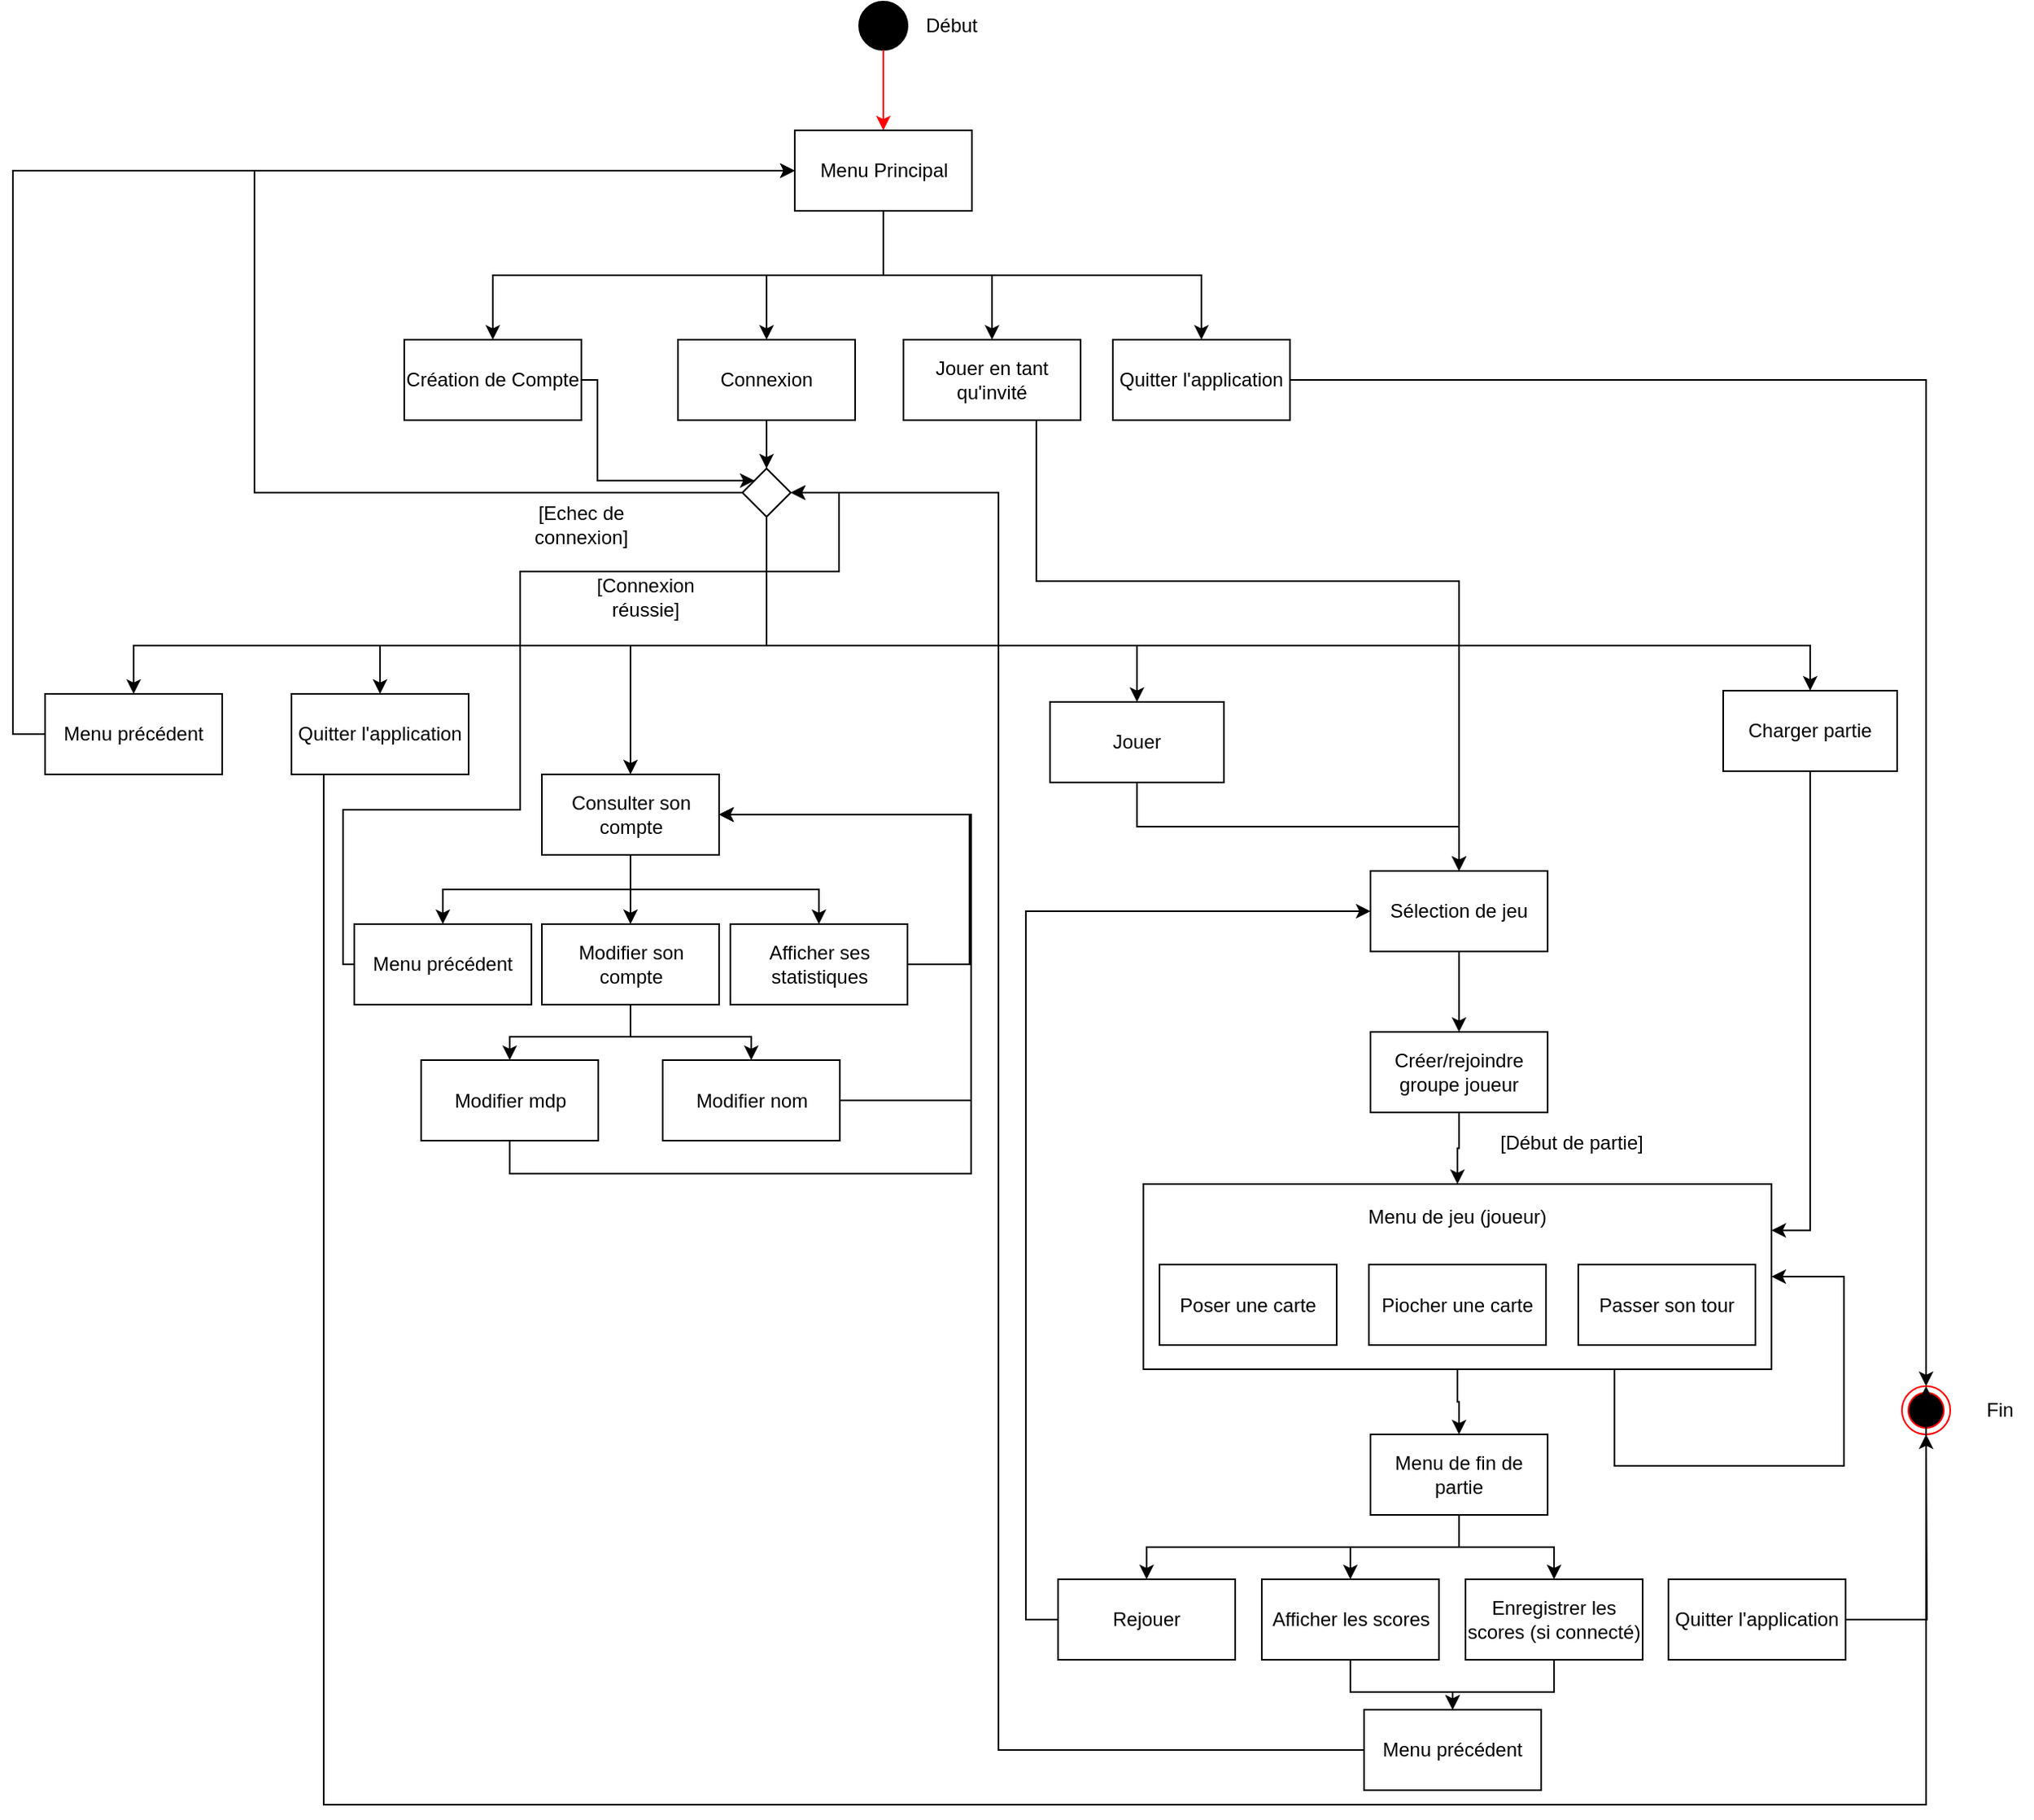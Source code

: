 <mxfile version="13.7.7" type="gitlab">
  <diagram id="SmJTf4wW6SdyIuIH7xTj" name="Page-1">
    <mxGraphModel dx="331" dy="194" grid="0" gridSize="10" guides="1" tooltips="1" connect="1" arrows="0" fold="1" page="1" pageScale="1" pageWidth="1654" pageHeight="1169" background="#ffffff" math="0" shadow="0" extFonts="Permanent Marker^https://fonts.googleapis.com/css?family=Permanent+Marker">
      <root>
        <mxCell id="0" />
        <mxCell id="1" parent="0" />
        <mxCell id="2EBHpzkCXa870_cZxz3k-1" value="" style="ellipse;html=1;shape=endState;fillColor=#000000;strokeColor=#ff0000;" parent="1" vertex="1">
          <mxGeometry x="1377" y="881" width="30" height="30" as="geometry" />
        </mxCell>
        <mxCell id="2EBHpzkCXa870_cZxz3k-2" value="Début" style="text;html=1;strokeColor=none;fillColor=none;align=center;verticalAlign=middle;whiteSpace=wrap;rounded=0;" parent="1" vertex="1">
          <mxGeometry x="767" y="26" width="40" height="20" as="geometry" />
        </mxCell>
        <mxCell id="2EBHpzkCXa870_cZxz3k-3" value="" style="ellipse;whiteSpace=wrap;html=1;aspect=fixed;fillColor=#000000;" parent="1" vertex="1">
          <mxGeometry x="729.5" y="21" width="30" height="30" as="geometry" />
        </mxCell>
        <mxCell id="2EBHpzkCXa870_cZxz3k-6" value="" style="endArrow=classic;html=1;exitX=0.5;exitY=1;exitDx=0;exitDy=0;strokeColor=#FF0000;" parent="1" source="2EBHpzkCXa870_cZxz3k-3" edge="1">
          <mxGeometry width="50" height="50" relative="1" as="geometry">
            <mxPoint x="774.5" y="301" as="sourcePoint" />
            <mxPoint x="744.5" y="101" as="targetPoint" />
          </mxGeometry>
        </mxCell>
        <mxCell id="2EBHpzkCXa870_cZxz3k-64" style="edgeStyle=orthogonalEdgeStyle;rounded=0;orthogonalLoop=1;jettySize=auto;html=1;exitX=0.5;exitY=1;exitDx=0;exitDy=0;entryX=0.5;entryY=0;entryDx=0;entryDy=0;strokeColor=#000000;" parent="1" source="2EBHpzkCXa870_cZxz3k-7" target="2EBHpzkCXa870_cZxz3k-51" edge="1">
          <mxGeometry relative="1" as="geometry" />
        </mxCell>
        <mxCell id="2EBHpzkCXa870_cZxz3k-67" style="edgeStyle=orthogonalEdgeStyle;rounded=0;orthogonalLoop=1;jettySize=auto;html=1;exitX=0.5;exitY=1;exitDx=0;exitDy=0;strokeColor=#000000;" parent="1" source="2EBHpzkCXa870_cZxz3k-7" target="2EBHpzkCXa870_cZxz3k-11" edge="1">
          <mxGeometry relative="1" as="geometry" />
        </mxCell>
        <mxCell id="2EBHpzkCXa870_cZxz3k-68" style="edgeStyle=orthogonalEdgeStyle;rounded=0;orthogonalLoop=1;jettySize=auto;html=1;exitX=0.5;exitY=1;exitDx=0;exitDy=0;entryX=0.5;entryY=0;entryDx=0;entryDy=0;strokeColor=#000000;" parent="1" source="2EBHpzkCXa870_cZxz3k-7" target="2EBHpzkCXa870_cZxz3k-10" edge="1">
          <mxGeometry relative="1" as="geometry" />
        </mxCell>
        <mxCell id="2EBHpzkCXa870_cZxz3k-69" style="edgeStyle=orthogonalEdgeStyle;rounded=0;orthogonalLoop=1;jettySize=auto;html=1;exitX=0.5;exitY=1;exitDx=0;exitDy=0;entryX=0.5;entryY=0;entryDx=0;entryDy=0;strokeColor=#000000;" parent="1" source="2EBHpzkCXa870_cZxz3k-7" target="2EBHpzkCXa870_cZxz3k-9" edge="1">
          <mxGeometry relative="1" as="geometry" />
        </mxCell>
        <mxCell id="2EBHpzkCXa870_cZxz3k-7" value="Menu Principal" style="rounded=0;whiteSpace=wrap;html=1;fillColor=none;" parent="1" vertex="1">
          <mxGeometry x="689.5" y="101" width="110" height="50" as="geometry" />
        </mxCell>
        <mxCell id="2EBHpzkCXa870_cZxz3k-24" style="edgeStyle=orthogonalEdgeStyle;rounded=0;orthogonalLoop=1;jettySize=auto;html=1;exitX=1;exitY=0.5;exitDx=0;exitDy=0;entryX=0;entryY=0;entryDx=0;entryDy=0;strokeColor=#000000;" parent="1" source="2EBHpzkCXa870_cZxz3k-9" target="gvkK1Dget6mztFScCn8p-2" edge="1">
          <mxGeometry relative="1" as="geometry">
            <Array as="points">
              <mxPoint x="567" y="256" />
              <mxPoint x="567" y="319" />
            </Array>
            <mxPoint x="663.161" y="314.661" as="targetPoint" />
          </mxGeometry>
        </mxCell>
        <mxCell id="2EBHpzkCXa870_cZxz3k-9" value="Création de Compte" style="rounded=0;whiteSpace=wrap;html=1;fillColor=none;" parent="1" vertex="1">
          <mxGeometry x="447" y="231" width="110" height="50" as="geometry" />
        </mxCell>
        <mxCell id="2EBHpzkCXa870_cZxz3k-10" value="Connexion" style="rounded=0;whiteSpace=wrap;html=1;fillColor=none;" parent="1" vertex="1">
          <mxGeometry x="617" y="231" width="110" height="50" as="geometry" />
        </mxCell>
        <mxCell id="6ZlTgSRuoDReX3Md3dXN-9" style="edgeStyle=orthogonalEdgeStyle;rounded=0;orthogonalLoop=1;jettySize=auto;html=1;exitX=0.75;exitY=1;exitDx=0;exitDy=0;entryX=0.5;entryY=0;entryDx=0;entryDy=0;" edge="1" parent="1" source="2EBHpzkCXa870_cZxz3k-11" target="2EBHpzkCXa870_cZxz3k-12">
          <mxGeometry relative="1" as="geometry">
            <Array as="points">
              <mxPoint x="840" y="381" />
              <mxPoint x="1102" y="381" />
            </Array>
          </mxGeometry>
        </mxCell>
        <mxCell id="2EBHpzkCXa870_cZxz3k-11" value="Jouer en tant qu&#39;invité" style="rounded=0;whiteSpace=wrap;html=1;fillColor=none;" parent="1" vertex="1">
          <mxGeometry x="757" y="231" width="110" height="50" as="geometry" />
        </mxCell>
        <mxCell id="2EBHpzkCXa870_cZxz3k-29" style="edgeStyle=orthogonalEdgeStyle;rounded=0;orthogonalLoop=1;jettySize=auto;html=1;exitX=0.5;exitY=1;exitDx=0;exitDy=0;entryX=0.5;entryY=0;entryDx=0;entryDy=0;strokeColor=#000000;" parent="1" source="2EBHpzkCXa870_cZxz3k-12" edge="1">
          <mxGeometry relative="1" as="geometry">
            <mxPoint x="1102" y="661" as="targetPoint" />
          </mxGeometry>
        </mxCell>
        <mxCell id="2EBHpzkCXa870_cZxz3k-12" value="Sélection de jeu" style="rounded=0;whiteSpace=wrap;html=1;fillColor=none;" parent="1" vertex="1">
          <mxGeometry x="1047" y="561" width="110" height="50" as="geometry" />
        </mxCell>
        <mxCell id="2EBHpzkCXa870_cZxz3k-15" value="" style="endArrow=classic;html=1;exitX=0.5;exitY=1;exitDx=0;exitDy=0;entryX=0.5;entryY=0;entryDx=0;entryDy=0;" parent="1" source="2EBHpzkCXa870_cZxz3k-10" edge="1">
          <mxGeometry width="50" height="50" relative="1" as="geometry">
            <mxPoint x="822" y="291" as="sourcePoint" />
            <mxPoint x="672" y="311" as="targetPoint" />
          </mxGeometry>
        </mxCell>
        <mxCell id="2EBHpzkCXa870_cZxz3k-17" value="[Connexion réussie]" style="text;html=1;strokeColor=none;fillColor=none;align=center;verticalAlign=middle;whiteSpace=wrap;rounded=0;" parent="1" vertex="1">
          <mxGeometry x="577" y="381" width="40" height="20" as="geometry" />
        </mxCell>
        <mxCell id="2EBHpzkCXa870_cZxz3k-25" value="[Echec de connexion]" style="text;html=1;strokeColor=none;fillColor=none;align=center;verticalAlign=middle;whiteSpace=wrap;rounded=0;" parent="1" vertex="1">
          <mxGeometry x="537" y="336" width="40" height="20" as="geometry" />
        </mxCell>
        <mxCell id="2EBHpzkCXa870_cZxz3k-30" value="Poser une carte" style="rounded=0;whiteSpace=wrap;html=1;fillColor=none;" parent="1" vertex="1">
          <mxGeometry x="916" y="805.5" width="110" height="50" as="geometry" />
        </mxCell>
        <mxCell id="2EBHpzkCXa870_cZxz3k-31" value="Piocher une carte" style="rounded=0;whiteSpace=wrap;html=1;fillColor=none;" parent="1" vertex="1">
          <mxGeometry x="1046" y="805.5" width="110" height="50" as="geometry" />
        </mxCell>
        <mxCell id="2EBHpzkCXa870_cZxz3k-32" value="Passer son tour" style="rounded=0;whiteSpace=wrap;html=1;fillColor=none;" parent="1" vertex="1">
          <mxGeometry x="1176" y="805.5" width="110" height="50" as="geometry" />
        </mxCell>
        <mxCell id="5IRoeG9aCwZQ1dgxf3Zp-18" style="edgeStyle=orthogonalEdgeStyle;rounded=0;orthogonalLoop=1;jettySize=auto;html=1;exitX=0.5;exitY=1;exitDx=0;exitDy=0;" parent="1" source="2EBHpzkCXa870_cZxz3k-33" target="2EBHpzkCXa870_cZxz3k-53" edge="1">
          <mxGeometry relative="1" as="geometry" />
        </mxCell>
        <mxCell id="2EBHpzkCXa870_cZxz3k-33" value="" style="rounded=0;whiteSpace=wrap;html=1;fillColor=none;" parent="1" vertex="1">
          <mxGeometry x="906" y="755.5" width="390" height="115" as="geometry" />
        </mxCell>
        <mxCell id="2EBHpzkCXa870_cZxz3k-34" value="Menu de jeu (joueur)" style="text;html=1;strokeColor=none;fillColor=none;align=center;verticalAlign=middle;whiteSpace=wrap;rounded=0;" parent="1" vertex="1">
          <mxGeometry x="1041" y="765.5" width="120" height="20" as="geometry" />
        </mxCell>
        <mxCell id="2EBHpzkCXa870_cZxz3k-65" style="edgeStyle=orthogonalEdgeStyle;rounded=0;orthogonalLoop=1;jettySize=auto;html=1;exitX=1;exitY=0.5;exitDx=0;exitDy=0;entryX=0.5;entryY=0;entryDx=0;entryDy=0;strokeColor=#000000;" parent="1" source="2EBHpzkCXa870_cZxz3k-51" target="2EBHpzkCXa870_cZxz3k-1" edge="1">
          <mxGeometry relative="1" as="geometry">
            <mxPoint x="1042" y="771" as="targetPoint" />
          </mxGeometry>
        </mxCell>
        <mxCell id="2EBHpzkCXa870_cZxz3k-51" value="Quitter l&#39;application" style="rounded=0;whiteSpace=wrap;html=1;fillColor=none;" parent="1" vertex="1">
          <mxGeometry x="887" y="231" width="110" height="50" as="geometry" />
        </mxCell>
        <mxCell id="2EBHpzkCXa870_cZxz3k-52" value="[Début de partie]" style="text;html=1;strokeColor=none;fillColor=none;align=center;verticalAlign=middle;whiteSpace=wrap;rounded=0;" parent="1" vertex="1">
          <mxGeometry x="1117" y="720" width="110" height="20" as="geometry" />
        </mxCell>
        <mxCell id="2EBHpzkCXa870_cZxz3k-57" style="edgeStyle=orthogonalEdgeStyle;rounded=0;orthogonalLoop=1;jettySize=auto;html=1;exitX=0.5;exitY=1;exitDx=0;exitDy=0;entryX=0.5;entryY=0;entryDx=0;entryDy=0;strokeColor=#000000;" parent="1" source="2EBHpzkCXa870_cZxz3k-53" target="2EBHpzkCXa870_cZxz3k-55" edge="1">
          <mxGeometry relative="1" as="geometry" />
        </mxCell>
        <mxCell id="2EBHpzkCXa870_cZxz3k-58" style="edgeStyle=orthogonalEdgeStyle;rounded=0;orthogonalLoop=1;jettySize=auto;html=1;exitX=0.5;exitY=1;exitDx=0;exitDy=0;strokeColor=#000000;" parent="1" source="2EBHpzkCXa870_cZxz3k-53" target="2EBHpzkCXa870_cZxz3k-56" edge="1">
          <mxGeometry relative="1" as="geometry" />
        </mxCell>
        <mxCell id="2EBHpzkCXa870_cZxz3k-60" style="edgeStyle=orthogonalEdgeStyle;rounded=0;orthogonalLoop=1;jettySize=auto;html=1;exitX=0.5;exitY=1;exitDx=0;exitDy=0;entryX=0.5;entryY=0;entryDx=0;entryDy=0;strokeColor=#000000;" parent="1" source="2EBHpzkCXa870_cZxz3k-53" target="2EBHpzkCXa870_cZxz3k-59" edge="1">
          <mxGeometry relative="1" as="geometry" />
        </mxCell>
        <mxCell id="2EBHpzkCXa870_cZxz3k-53" value="Menu de fin de partie" style="rounded=0;whiteSpace=wrap;html=1;fillColor=none;" parent="1" vertex="1">
          <mxGeometry x="1047" y="911" width="110" height="50" as="geometry" />
        </mxCell>
        <mxCell id="5IRoeG9aCwZQ1dgxf3Zp-27" style="edgeStyle=orthogonalEdgeStyle;rounded=0;orthogonalLoop=1;jettySize=auto;html=1;exitX=0.5;exitY=1;exitDx=0;exitDy=0;entryX=0.5;entryY=0;entryDx=0;entryDy=0;" parent="1" source="2EBHpzkCXa870_cZxz3k-55" target="5IRoeG9aCwZQ1dgxf3Zp-22" edge="1">
          <mxGeometry relative="1" as="geometry" />
        </mxCell>
        <mxCell id="2EBHpzkCXa870_cZxz3k-55" value="Afficher les scores" style="rounded=0;whiteSpace=wrap;html=1;fillColor=none;" parent="1" vertex="1">
          <mxGeometry x="979.5" y="1001" width="110" height="50" as="geometry" />
        </mxCell>
        <mxCell id="5IRoeG9aCwZQ1dgxf3Zp-26" style="edgeStyle=orthogonalEdgeStyle;rounded=0;orthogonalLoop=1;jettySize=auto;html=1;exitX=0.5;exitY=1;exitDx=0;exitDy=0;entryX=0.5;entryY=0;entryDx=0;entryDy=0;" parent="1" source="2EBHpzkCXa870_cZxz3k-56" target="5IRoeG9aCwZQ1dgxf3Zp-22" edge="1">
          <mxGeometry relative="1" as="geometry" />
        </mxCell>
        <mxCell id="2EBHpzkCXa870_cZxz3k-56" value="Enregistrer les scores (si connecté)" style="rounded=0;whiteSpace=wrap;html=1;fillColor=none;" parent="1" vertex="1">
          <mxGeometry x="1106" y="1001" width="110" height="50" as="geometry" />
        </mxCell>
        <mxCell id="2EBHpzkCXa870_cZxz3k-61" style="edgeStyle=orthogonalEdgeStyle;rounded=0;orthogonalLoop=1;jettySize=auto;html=1;exitX=0;exitY=0.5;exitDx=0;exitDy=0;entryX=0;entryY=0.5;entryDx=0;entryDy=0;strokeColor=#000000;" parent="1" source="2EBHpzkCXa870_cZxz3k-59" target="2EBHpzkCXa870_cZxz3k-12" edge="1">
          <mxGeometry relative="1" as="geometry">
            <Array as="points">
              <mxPoint x="833" y="1026" />
              <mxPoint x="833" y="586" />
            </Array>
          </mxGeometry>
        </mxCell>
        <mxCell id="2EBHpzkCXa870_cZxz3k-59" value="Rejouer" style="rounded=0;whiteSpace=wrap;html=1;fillColor=none;" parent="1" vertex="1">
          <mxGeometry x="853" y="1001" width="110" height="50" as="geometry" />
        </mxCell>
        <mxCell id="2EBHpzkCXa870_cZxz3k-66" style="edgeStyle=orthogonalEdgeStyle;rounded=0;orthogonalLoop=1;jettySize=auto;html=1;exitX=1;exitY=0.5;exitDx=0;exitDy=0;entryX=0.5;entryY=1;entryDx=0;entryDy=0;strokeColor=#000000;" parent="1" source="2EBHpzkCXa870_cZxz3k-62" edge="1">
          <mxGeometry relative="1" as="geometry">
            <mxPoint x="1392" y="911" as="targetPoint" />
          </mxGeometry>
        </mxCell>
        <mxCell id="2EBHpzkCXa870_cZxz3k-62" value="Quitter l&#39;application" style="rounded=0;whiteSpace=wrap;html=1;fillColor=none;" parent="1" vertex="1">
          <mxGeometry x="1232" y="1001" width="110" height="50" as="geometry" />
        </mxCell>
        <mxCell id="2EBHpzkCXa870_cZxz3k-71" value="Fin" style="text;html=1;strokeColor=none;fillColor=none;align=center;verticalAlign=middle;whiteSpace=wrap;rounded=0;" parent="1" vertex="1">
          <mxGeometry x="1418" y="886" width="40" height="20" as="geometry" />
        </mxCell>
        <mxCell id="uxW8NfflYTEl3ME1Gt97-17" style="edgeStyle=orthogonalEdgeStyle;rounded=0;orthogonalLoop=1;jettySize=auto;html=1;exitX=0.5;exitY=1;exitDx=0;exitDy=0;" parent="1" source="gvkK1Dget6mztFScCn8p-2" target="uxW8NfflYTEl3ME1Gt97-15" edge="1">
          <mxGeometry relative="1" as="geometry">
            <Array as="points">
              <mxPoint x="672" y="421" />
              <mxPoint x="432" y="421" />
            </Array>
          </mxGeometry>
        </mxCell>
        <mxCell id="5IRoeG9aCwZQ1dgxf3Zp-4" style="edgeStyle=orthogonalEdgeStyle;rounded=0;orthogonalLoop=1;jettySize=auto;html=1;exitX=0.5;exitY=1;exitDx=0;exitDy=0;" parent="1" source="gvkK1Dget6mztFScCn8p-2" target="5IRoeG9aCwZQ1dgxf3Zp-3" edge="1">
          <mxGeometry relative="1" as="geometry">
            <Array as="points">
              <mxPoint x="672" y="421" />
              <mxPoint x="279" y="421" />
            </Array>
          </mxGeometry>
        </mxCell>
        <mxCell id="5IRoeG9aCwZQ1dgxf3Zp-11" style="edgeStyle=orthogonalEdgeStyle;rounded=0;orthogonalLoop=1;jettySize=auto;html=1;exitX=0.5;exitY=1;exitDx=0;exitDy=0;entryX=0.5;entryY=0;entryDx=0;entryDy=0;" parent="1" source="gvkK1Dget6mztFScCn8p-2" target="uxW8NfflYTEl3ME1Gt97-3" edge="1">
          <mxGeometry relative="1" as="geometry" />
        </mxCell>
        <mxCell id="5IRoeG9aCwZQ1dgxf3Zp-30" style="edgeStyle=orthogonalEdgeStyle;rounded=0;orthogonalLoop=1;jettySize=auto;html=1;exitX=0.5;exitY=1;exitDx=0;exitDy=0;" parent="1" source="gvkK1Dget6mztFScCn8p-2" target="uxW8NfflYTEl3ME1Gt97-2" edge="1">
          <mxGeometry relative="1" as="geometry">
            <Array as="points">
              <mxPoint x="672" y="421" />
              <mxPoint x="902" y="421" />
            </Array>
          </mxGeometry>
        </mxCell>
        <mxCell id="j4ca2zUHrR1mSlV7-BGj-3" style="edgeStyle=orthogonalEdgeStyle;rounded=0;orthogonalLoop=1;jettySize=auto;html=1;exitX=0;exitY=0.5;exitDx=0;exitDy=0;entryX=0;entryY=0.5;entryDx=0;entryDy=0;" parent="1" source="gvkK1Dget6mztFScCn8p-2" target="2EBHpzkCXa870_cZxz3k-7" edge="1">
          <mxGeometry relative="1" as="geometry">
            <Array as="points">
              <mxPoint x="354" y="326" />
              <mxPoint x="354" y="126" />
            </Array>
          </mxGeometry>
        </mxCell>
        <mxCell id="6ZlTgSRuoDReX3Md3dXN-4" style="edgeStyle=orthogonalEdgeStyle;rounded=0;orthogonalLoop=1;jettySize=auto;html=1;exitX=0.5;exitY=1;exitDx=0;exitDy=0;" edge="1" parent="1" source="gvkK1Dget6mztFScCn8p-2" target="6ZlTgSRuoDReX3Md3dXN-1">
          <mxGeometry relative="1" as="geometry">
            <Array as="points">
              <mxPoint x="672" y="421" />
              <mxPoint x="1320" y="421" />
            </Array>
          </mxGeometry>
        </mxCell>
        <mxCell id="gvkK1Dget6mztFScCn8p-2" value="" style="rhombus;whiteSpace=wrap;html=1;" parent="1" vertex="1">
          <mxGeometry x="657" y="311" width="30" height="30" as="geometry" />
        </mxCell>
        <mxCell id="6ZlTgSRuoDReX3Md3dXN-10" style="edgeStyle=orthogonalEdgeStyle;rounded=0;orthogonalLoop=1;jettySize=auto;html=1;exitX=0.5;exitY=1;exitDx=0;exitDy=0;entryX=0.5;entryY=0;entryDx=0;entryDy=0;" edge="1" parent="1" source="uxW8NfflYTEl3ME1Gt97-2" target="2EBHpzkCXa870_cZxz3k-12">
          <mxGeometry relative="1" as="geometry" />
        </mxCell>
        <mxCell id="uxW8NfflYTEl3ME1Gt97-2" value="Jouer" style="rounded=0;whiteSpace=wrap;html=1;fillColor=none;" parent="1" vertex="1">
          <mxGeometry x="848" y="456" width="108" height="50" as="geometry" />
        </mxCell>
        <mxCell id="uxW8NfflYTEl3ME1Gt97-18" style="edgeStyle=orthogonalEdgeStyle;rounded=0;orthogonalLoop=1;jettySize=auto;html=1;exitX=0.5;exitY=1;exitDx=0;exitDy=0;entryX=0.5;entryY=0;entryDx=0;entryDy=0;" parent="1" source="uxW8NfflYTEl3ME1Gt97-3" target="uxW8NfflYTEl3ME1Gt97-13" edge="1">
          <mxGeometry relative="1" as="geometry" />
        </mxCell>
        <mxCell id="uxW8NfflYTEl3ME1Gt97-19" style="edgeStyle=orthogonalEdgeStyle;rounded=0;orthogonalLoop=1;jettySize=auto;html=1;exitX=0.5;exitY=1;exitDx=0;exitDy=0;entryX=0.5;entryY=0;entryDx=0;entryDy=0;" parent="1" source="uxW8NfflYTEl3ME1Gt97-3" target="uxW8NfflYTEl3ME1Gt97-14" edge="1">
          <mxGeometry relative="1" as="geometry" />
        </mxCell>
        <mxCell id="5IRoeG9aCwZQ1dgxf3Zp-12" style="edgeStyle=orthogonalEdgeStyle;rounded=0;orthogonalLoop=1;jettySize=auto;html=1;exitX=0.5;exitY=1;exitDx=0;exitDy=0;" parent="1" source="uxW8NfflYTEl3ME1Gt97-3" target="5IRoeG9aCwZQ1dgxf3Zp-10" edge="1">
          <mxGeometry relative="1" as="geometry" />
        </mxCell>
        <mxCell id="uxW8NfflYTEl3ME1Gt97-3" value="Consulter son compte" style="rounded=0;whiteSpace=wrap;html=1;fillColor=none;" parent="1" vertex="1">
          <mxGeometry x="532.5" y="501" width="110" height="50" as="geometry" />
        </mxCell>
        <mxCell id="uxW8NfflYTEl3ME1Gt97-22" style="edgeStyle=orthogonalEdgeStyle;rounded=0;orthogonalLoop=1;jettySize=auto;html=1;exitX=0.5;exitY=1;exitDx=0;exitDy=0;" parent="1" source="uxW8NfflYTEl3ME1Gt97-13" target="uxW8NfflYTEl3ME1Gt97-21" edge="1">
          <mxGeometry relative="1" as="geometry" />
        </mxCell>
        <mxCell id="uxW8NfflYTEl3ME1Gt97-23" style="edgeStyle=orthogonalEdgeStyle;rounded=0;orthogonalLoop=1;jettySize=auto;html=1;exitX=0.5;exitY=1;exitDx=0;exitDy=0;entryX=0.5;entryY=0;entryDx=0;entryDy=0;" parent="1" source="uxW8NfflYTEl3ME1Gt97-13" target="uxW8NfflYTEl3ME1Gt97-20" edge="1">
          <mxGeometry relative="1" as="geometry" />
        </mxCell>
        <mxCell id="uxW8NfflYTEl3ME1Gt97-13" value="Modifier son compte" style="rounded=0;whiteSpace=wrap;html=1;fillColor=none;" parent="1" vertex="1">
          <mxGeometry x="532.5" y="594" width="110" height="50" as="geometry" />
        </mxCell>
        <mxCell id="5IRoeG9aCwZQ1dgxf3Zp-5" style="edgeStyle=orthogonalEdgeStyle;rounded=0;orthogonalLoop=1;jettySize=auto;html=1;exitX=1;exitY=0.5;exitDx=0;exitDy=0;entryX=1;entryY=0.5;entryDx=0;entryDy=0;" parent="1" source="uxW8NfflYTEl3ME1Gt97-14" target="uxW8NfflYTEl3ME1Gt97-3" edge="1">
          <mxGeometry relative="1" as="geometry">
            <Array as="points">
              <mxPoint x="798" y="619" />
              <mxPoint x="798" y="526" />
            </Array>
          </mxGeometry>
        </mxCell>
        <mxCell id="uxW8NfflYTEl3ME1Gt97-14" value="Afficher ses statistiques" style="rounded=0;whiteSpace=wrap;html=1;fillColor=none;" parent="1" vertex="1">
          <mxGeometry x="649.5" y="594" width="110" height="50" as="geometry" />
        </mxCell>
        <mxCell id="uxW8NfflYTEl3ME1Gt97-16" style="edgeStyle=orthogonalEdgeStyle;rounded=0;orthogonalLoop=1;jettySize=auto;html=1;entryX=0.5;entryY=0;entryDx=0;entryDy=0;" parent="1" source="uxW8NfflYTEl3ME1Gt97-15" target="2EBHpzkCXa870_cZxz3k-1" edge="1">
          <mxGeometry relative="1" as="geometry">
            <Array as="points">
              <mxPoint x="397" y="1141" />
              <mxPoint x="1392" y="1141" />
            </Array>
          </mxGeometry>
        </mxCell>
        <mxCell id="uxW8NfflYTEl3ME1Gt97-15" value="Quitter l&#39;application" style="rounded=0;whiteSpace=wrap;html=1;fillColor=none;" parent="1" vertex="1">
          <mxGeometry x="377" y="451" width="110" height="50" as="geometry" />
        </mxCell>
        <mxCell id="5IRoeG9aCwZQ1dgxf3Zp-13" style="edgeStyle=orthogonalEdgeStyle;rounded=0;orthogonalLoop=1;jettySize=auto;html=1;exitX=0.5;exitY=1;exitDx=0;exitDy=0;entryX=1;entryY=0.5;entryDx=0;entryDy=0;" parent="1" source="uxW8NfflYTEl3ME1Gt97-20" target="uxW8NfflYTEl3ME1Gt97-3" edge="1">
          <mxGeometry relative="1" as="geometry">
            <Array as="points">
              <mxPoint x="513" y="749" />
              <mxPoint x="799" y="749" />
              <mxPoint x="799" y="526" />
            </Array>
          </mxGeometry>
        </mxCell>
        <mxCell id="uxW8NfflYTEl3ME1Gt97-20" value="Modifier mdp" style="rounded=0;whiteSpace=wrap;html=1;fillColor=none;" parent="1" vertex="1">
          <mxGeometry x="457.5" y="678.5" width="110" height="50" as="geometry" />
        </mxCell>
        <mxCell id="5IRoeG9aCwZQ1dgxf3Zp-14" style="edgeStyle=orthogonalEdgeStyle;rounded=0;orthogonalLoop=1;jettySize=auto;html=1;exitX=1;exitY=0.5;exitDx=0;exitDy=0;entryX=1;entryY=0.5;entryDx=0;entryDy=0;" parent="1" source="uxW8NfflYTEl3ME1Gt97-21" target="uxW8NfflYTEl3ME1Gt97-3" edge="1">
          <mxGeometry relative="1" as="geometry">
            <Array as="points">
              <mxPoint x="799" y="704" />
              <mxPoint x="799" y="526" />
            </Array>
          </mxGeometry>
        </mxCell>
        <mxCell id="uxW8NfflYTEl3ME1Gt97-21" value="Modifier nom" style="rounded=0;whiteSpace=wrap;html=1;fillColor=none;" parent="1" vertex="1">
          <mxGeometry x="607.5" y="678.5" width="110" height="50" as="geometry" />
        </mxCell>
        <mxCell id="5IRoeG9aCwZQ1dgxf3Zp-15" style="edgeStyle=orthogonalEdgeStyle;rounded=0;orthogonalLoop=1;jettySize=auto;html=1;exitX=0;exitY=0.5;exitDx=0;exitDy=0;entryX=0;entryY=0.5;entryDx=0;entryDy=0;" parent="1" source="5IRoeG9aCwZQ1dgxf3Zp-3" target="2EBHpzkCXa870_cZxz3k-7" edge="1">
          <mxGeometry relative="1" as="geometry" />
        </mxCell>
        <mxCell id="5IRoeG9aCwZQ1dgxf3Zp-3" value="Menu précédent" style="rounded=0;whiteSpace=wrap;html=1;fillColor=none;" parent="1" vertex="1">
          <mxGeometry x="224" y="451" width="110" height="50" as="geometry" />
        </mxCell>
        <mxCell id="5IRoeG9aCwZQ1dgxf3Zp-17" style="edgeStyle=orthogonalEdgeStyle;rounded=0;orthogonalLoop=1;jettySize=auto;html=1;exitX=0;exitY=0.5;exitDx=0;exitDy=0;entryX=1;entryY=0.5;entryDx=0;entryDy=0;" parent="1" source="5IRoeG9aCwZQ1dgxf3Zp-10" target="gvkK1Dget6mztFScCn8p-2" edge="1">
          <mxGeometry relative="1" as="geometry">
            <Array as="points">
              <mxPoint x="409" y="619" />
              <mxPoint x="409" y="523" />
              <mxPoint x="519" y="523" />
              <mxPoint x="519" y="375" />
              <mxPoint x="717" y="375" />
              <mxPoint x="717" y="326" />
            </Array>
          </mxGeometry>
        </mxCell>
        <mxCell id="5IRoeG9aCwZQ1dgxf3Zp-10" value="Menu précédent" style="rounded=0;whiteSpace=wrap;html=1;fillColor=none;" parent="1" vertex="1">
          <mxGeometry x="416" y="594" width="110" height="50" as="geometry" />
        </mxCell>
        <mxCell id="5IRoeG9aCwZQ1dgxf3Zp-21" style="edgeStyle=orthogonalEdgeStyle;rounded=0;orthogonalLoop=1;jettySize=auto;html=1;exitX=0.75;exitY=1;exitDx=0;exitDy=0;entryX=1;entryY=0.5;entryDx=0;entryDy=0;" parent="1" source="2EBHpzkCXa870_cZxz3k-33" target="2EBHpzkCXa870_cZxz3k-33" edge="1">
          <mxGeometry relative="1" as="geometry">
            <Array as="points">
              <mxPoint x="1199" y="930.5" />
              <mxPoint x="1341" y="930.5" />
              <mxPoint x="1341" y="813.5" />
            </Array>
          </mxGeometry>
        </mxCell>
        <mxCell id="5IRoeG9aCwZQ1dgxf3Zp-29" style="edgeStyle=orthogonalEdgeStyle;rounded=0;orthogonalLoop=1;jettySize=auto;html=1;exitX=0;exitY=0.5;exitDx=0;exitDy=0;entryX=1;entryY=0.5;entryDx=0;entryDy=0;" parent="1" source="5IRoeG9aCwZQ1dgxf3Zp-22" target="gvkK1Dget6mztFScCn8p-2" edge="1">
          <mxGeometry relative="1" as="geometry">
            <Array as="points">
              <mxPoint x="816" y="1107" />
              <mxPoint x="816" y="326" />
            </Array>
          </mxGeometry>
        </mxCell>
        <mxCell id="5IRoeG9aCwZQ1dgxf3Zp-22" value="Menu précédent" style="rounded=0;whiteSpace=wrap;html=1;fillColor=none;" parent="1" vertex="1">
          <mxGeometry x="1043" y="1082" width="110" height="50" as="geometry" />
        </mxCell>
        <mxCell id="6ZlTgSRuoDReX3Md3dXN-8" style="edgeStyle=orthogonalEdgeStyle;rounded=0;orthogonalLoop=1;jettySize=auto;html=1;exitX=0.5;exitY=1;exitDx=0;exitDy=0;entryX=0.5;entryY=0;entryDx=0;entryDy=0;" edge="1" parent="1" source="j4ca2zUHrR1mSlV7-BGj-4" target="2EBHpzkCXa870_cZxz3k-33">
          <mxGeometry relative="1" as="geometry" />
        </mxCell>
        <mxCell id="j4ca2zUHrR1mSlV7-BGj-4" value="Créer/rejoindre groupe joueur" style="rounded=0;whiteSpace=wrap;html=1;fillColor=none;" parent="1" vertex="1">
          <mxGeometry x="1047" y="661" width="110" height="50" as="geometry" />
        </mxCell>
        <mxCell id="6ZlTgSRuoDReX3Md3dXN-3" style="edgeStyle=orthogonalEdgeStyle;rounded=0;orthogonalLoop=1;jettySize=auto;html=1;exitX=0.5;exitY=1;exitDx=0;exitDy=0;entryX=1;entryY=0.25;entryDx=0;entryDy=0;" edge="1" parent="1" source="6ZlTgSRuoDReX3Md3dXN-1" target="2EBHpzkCXa870_cZxz3k-33">
          <mxGeometry relative="1" as="geometry" />
        </mxCell>
        <mxCell id="6ZlTgSRuoDReX3Md3dXN-1" value="Charger partie" style="rounded=0;whiteSpace=wrap;html=1;fillColor=none;" vertex="1" parent="1">
          <mxGeometry x="1266" y="449" width="108" height="50" as="geometry" />
        </mxCell>
      </root>
    </mxGraphModel>
  </diagram>
</mxfile>
